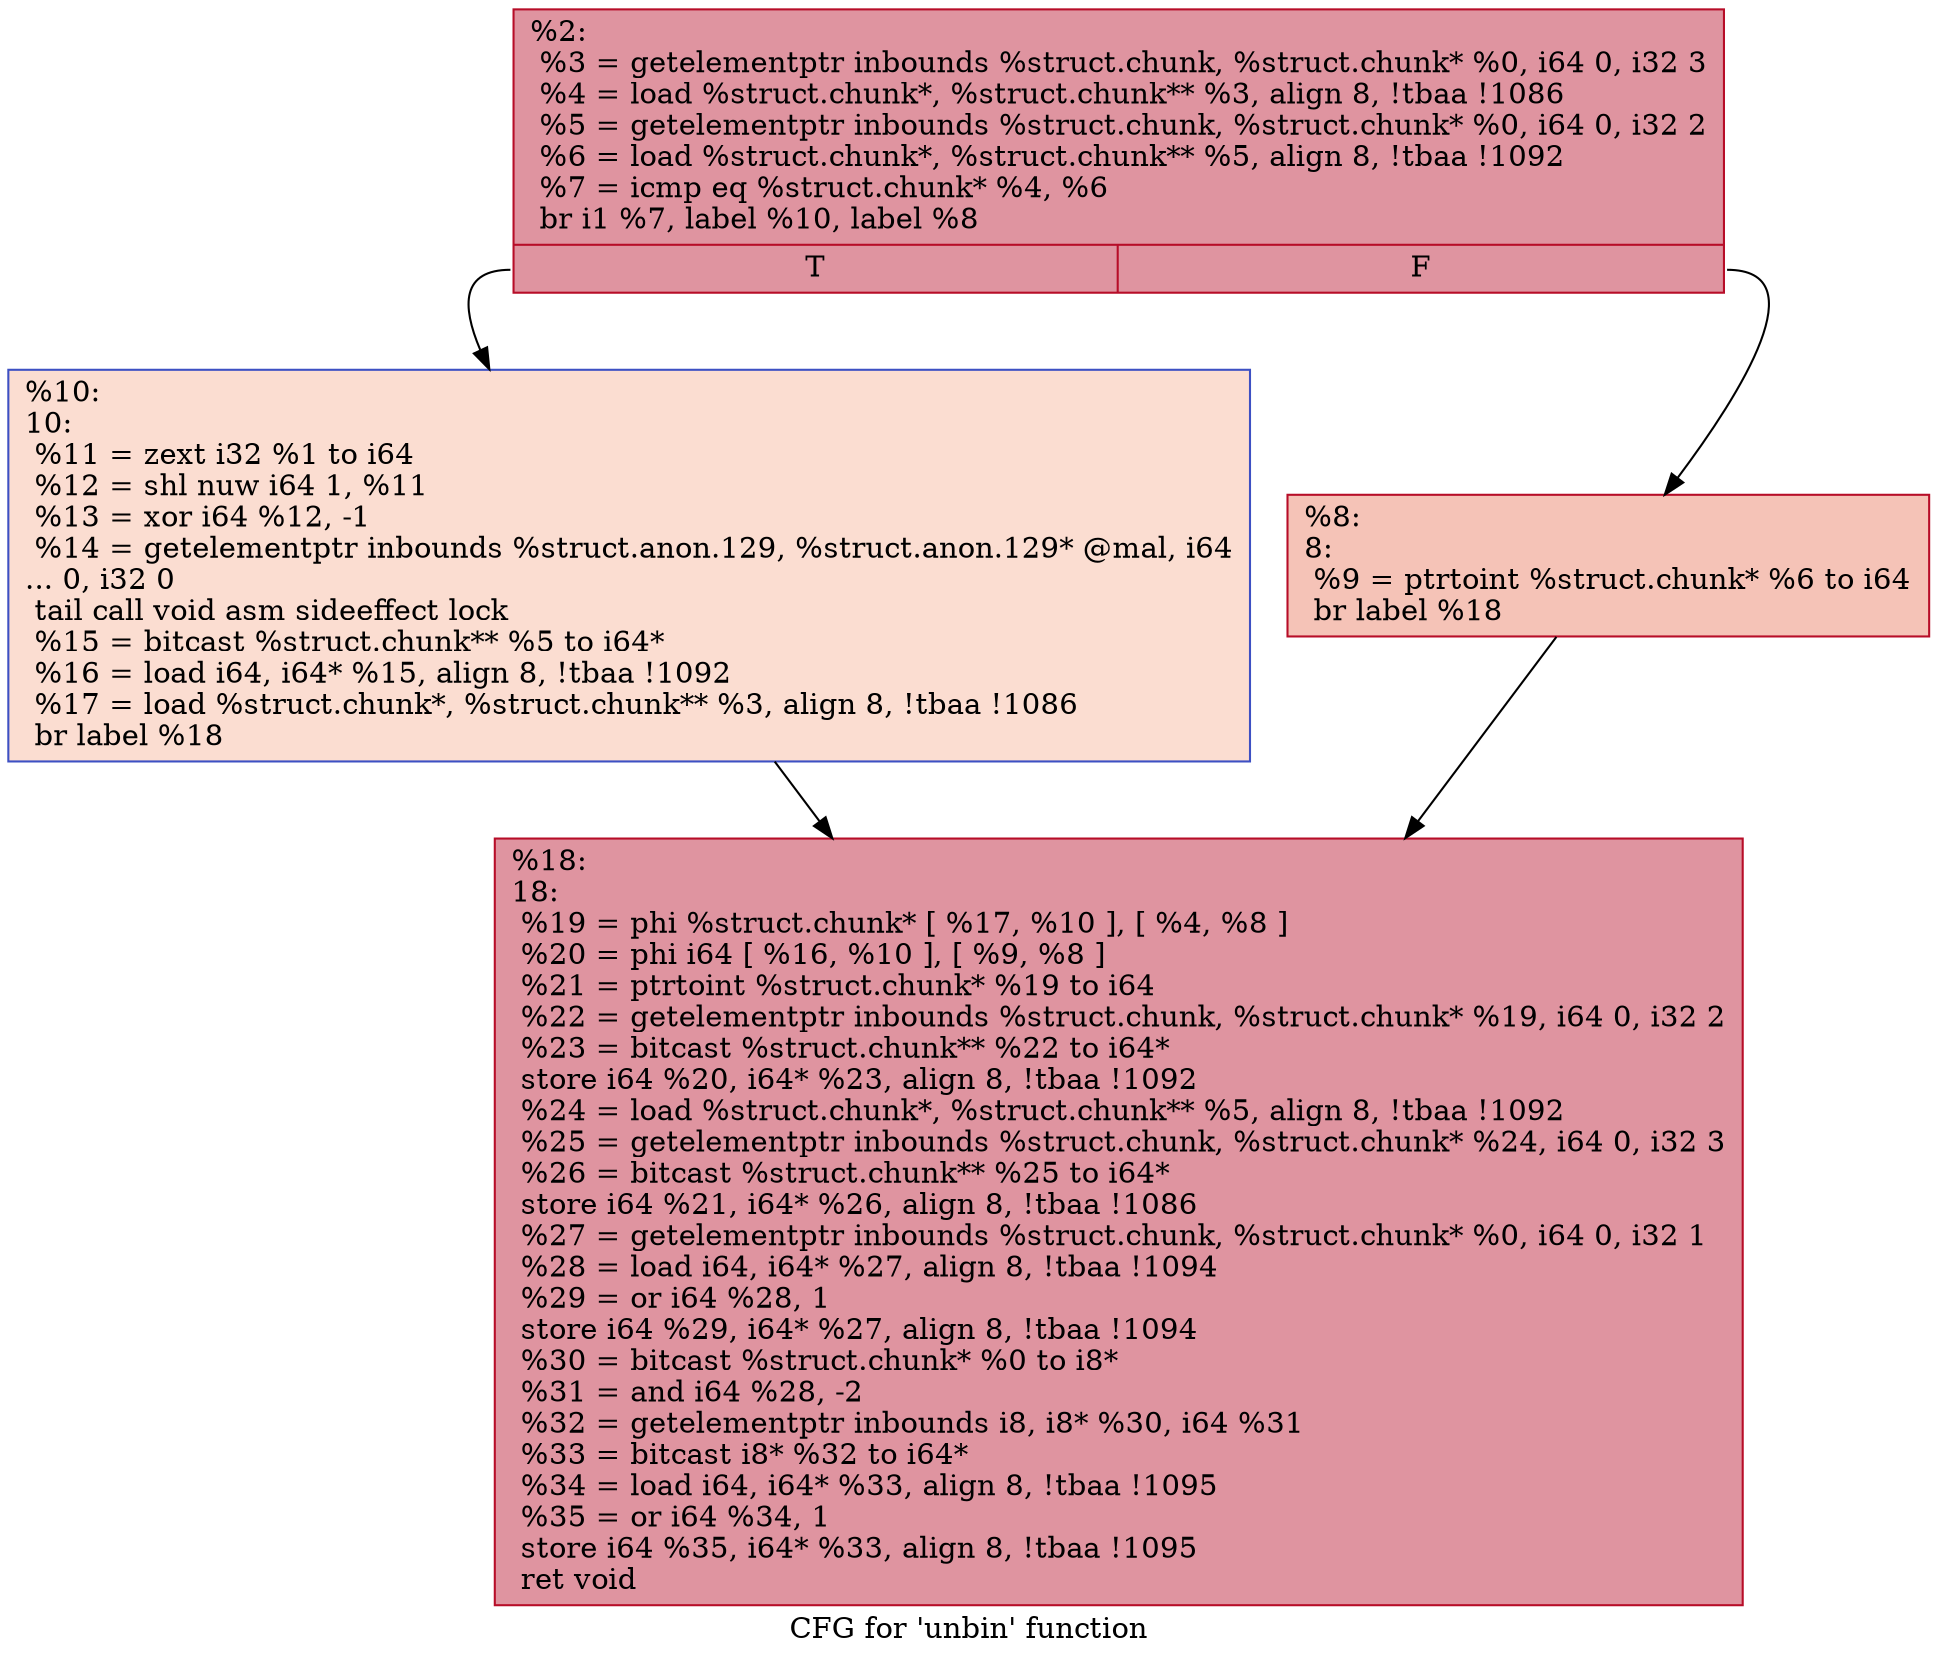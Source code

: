 digraph "CFG for 'unbin' function" {
	label="CFG for 'unbin' function";

	Node0x162e4a0 [shape=record,color="#b70d28ff", style=filled, fillcolor="#b70d2870",label="{%2:\l  %3 = getelementptr inbounds %struct.chunk, %struct.chunk* %0, i64 0, i32 3\l  %4 = load %struct.chunk*, %struct.chunk** %3, align 8, !tbaa !1086\l  %5 = getelementptr inbounds %struct.chunk, %struct.chunk* %0, i64 0, i32 2\l  %6 = load %struct.chunk*, %struct.chunk** %5, align 8, !tbaa !1092\l  %7 = icmp eq %struct.chunk* %4, %6\l  br i1 %7, label %10, label %8\l|{<s0>T|<s1>F}}"];
	Node0x162e4a0:s0 -> Node0x162f6f0;
	Node0x162e4a0:s1 -> Node0x162f6a0;
	Node0x162f6a0 [shape=record,color="#b70d28ff", style=filled, fillcolor="#e8765c70",label="{%8:\l8:                                                \l  %9 = ptrtoint %struct.chunk* %6 to i64\l  br label %18\l}"];
	Node0x162f6a0 -> Node0x162f740;
	Node0x162f6f0 [shape=record,color="#3d50c3ff", style=filled, fillcolor="#f7b39670",label="{%10:\l10:                                               \l  %11 = zext i32 %1 to i64\l  %12 = shl nuw i64 1, %11\l  %13 = xor i64 %12, -1\l  %14 = getelementptr inbounds %struct.anon.129, %struct.anon.129* @mal, i64\l... 0, i32 0\l  tail call void asm sideeffect lock \l  %15 = bitcast %struct.chunk** %5 to i64*\l  %16 = load i64, i64* %15, align 8, !tbaa !1092\l  %17 = load %struct.chunk*, %struct.chunk** %3, align 8, !tbaa !1086\l  br label %18\l}"];
	Node0x162f6f0 -> Node0x162f740;
	Node0x162f740 [shape=record,color="#b70d28ff", style=filled, fillcolor="#b70d2870",label="{%18:\l18:                                               \l  %19 = phi %struct.chunk* [ %17, %10 ], [ %4, %8 ]\l  %20 = phi i64 [ %16, %10 ], [ %9, %8 ]\l  %21 = ptrtoint %struct.chunk* %19 to i64\l  %22 = getelementptr inbounds %struct.chunk, %struct.chunk* %19, i64 0, i32 2\l  %23 = bitcast %struct.chunk** %22 to i64*\l  store i64 %20, i64* %23, align 8, !tbaa !1092\l  %24 = load %struct.chunk*, %struct.chunk** %5, align 8, !tbaa !1092\l  %25 = getelementptr inbounds %struct.chunk, %struct.chunk* %24, i64 0, i32 3\l  %26 = bitcast %struct.chunk** %25 to i64*\l  store i64 %21, i64* %26, align 8, !tbaa !1086\l  %27 = getelementptr inbounds %struct.chunk, %struct.chunk* %0, i64 0, i32 1\l  %28 = load i64, i64* %27, align 8, !tbaa !1094\l  %29 = or i64 %28, 1\l  store i64 %29, i64* %27, align 8, !tbaa !1094\l  %30 = bitcast %struct.chunk* %0 to i8*\l  %31 = and i64 %28, -2\l  %32 = getelementptr inbounds i8, i8* %30, i64 %31\l  %33 = bitcast i8* %32 to i64*\l  %34 = load i64, i64* %33, align 8, !tbaa !1095\l  %35 = or i64 %34, 1\l  store i64 %35, i64* %33, align 8, !tbaa !1095\l  ret void\l}"];
}
